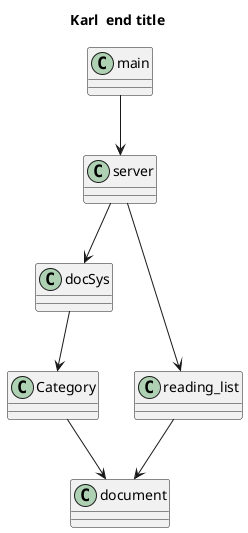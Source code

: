@startuml
title Karl  end title
class main{}

class document{} 

class server{} 

class docSys{}

class Category{} 

class reading_list{}

main --> server 
server --> docSys
server --> reading_list
docSys --> Category
Category --> document  

reading_list --> document

@enduml